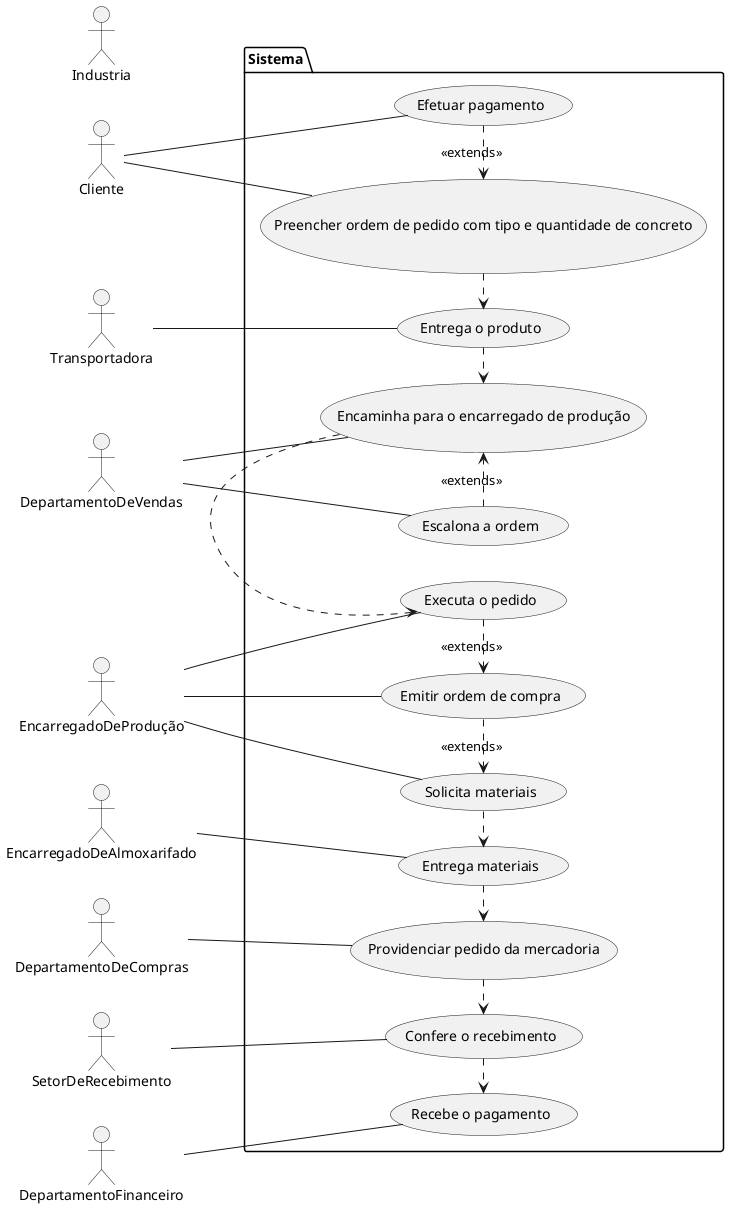 @startuml
left to right direction

actor Cliente as c
actor Transportadora as Transp
actor DepartamentoDeVendas as DPVendas
actor Industria as I
actor EncarregadoDeProdução as Prod 
actor EncarregadoDeAlmoxarifado as Almox  
actor DepartamentoDeCompras as DPcompras
actor SetorDeRecebimento as DPrecebimento
actor DepartamentoFinanceiro as DPfinanceiro


package Sistema {
    usecase "Efetuar pagamento" as UC3
    usecase "Preencher ordem de pedido com tipo e quantidade de concreto" as UC4
    usecase "Escalona a ordem" as UC6
    usecase "Encaminha para o encarregado de produção" as UC7
    usecase "Executa o pedido" as UC8
    usecase "Emitir ordem de compra" as UC9
    usecase "Solicita materiais" as UC10
    usecase "Entrega materiais" as UC11
    usecase "Providenciar pedido da mercadoria" as UC12
    usecase "Confere o recebimento" as UC13
    usecase "Recebe o pagamento" as UC16
    usecase "Entrega o produto" as UC17
}

c -- UC4
DPVendas -- UC6
DPVendas -- UC7
Prod -- UC8

Prod -- UC10
Almox -- UC11
Prod -- UC9
DPcompras -- UC12
DPrecebimento -- UC13
Transp -- UC17
c -- UC3
DPfinanceiro -- UC16
UC8 .> UC9 : <<extends>>
UC9 .> UC10 : <<extends>>
UC10 .> UC11
UC11 .> UC12
UC12 .> UC13
UC13 .> UC16
UC7 .> UC8
UC3 .> UC4 : <<extends>>
UC4 .> UC17
UC17 .> UC7




(UC6) .> (UC7) : <<extends>>

@enduml
